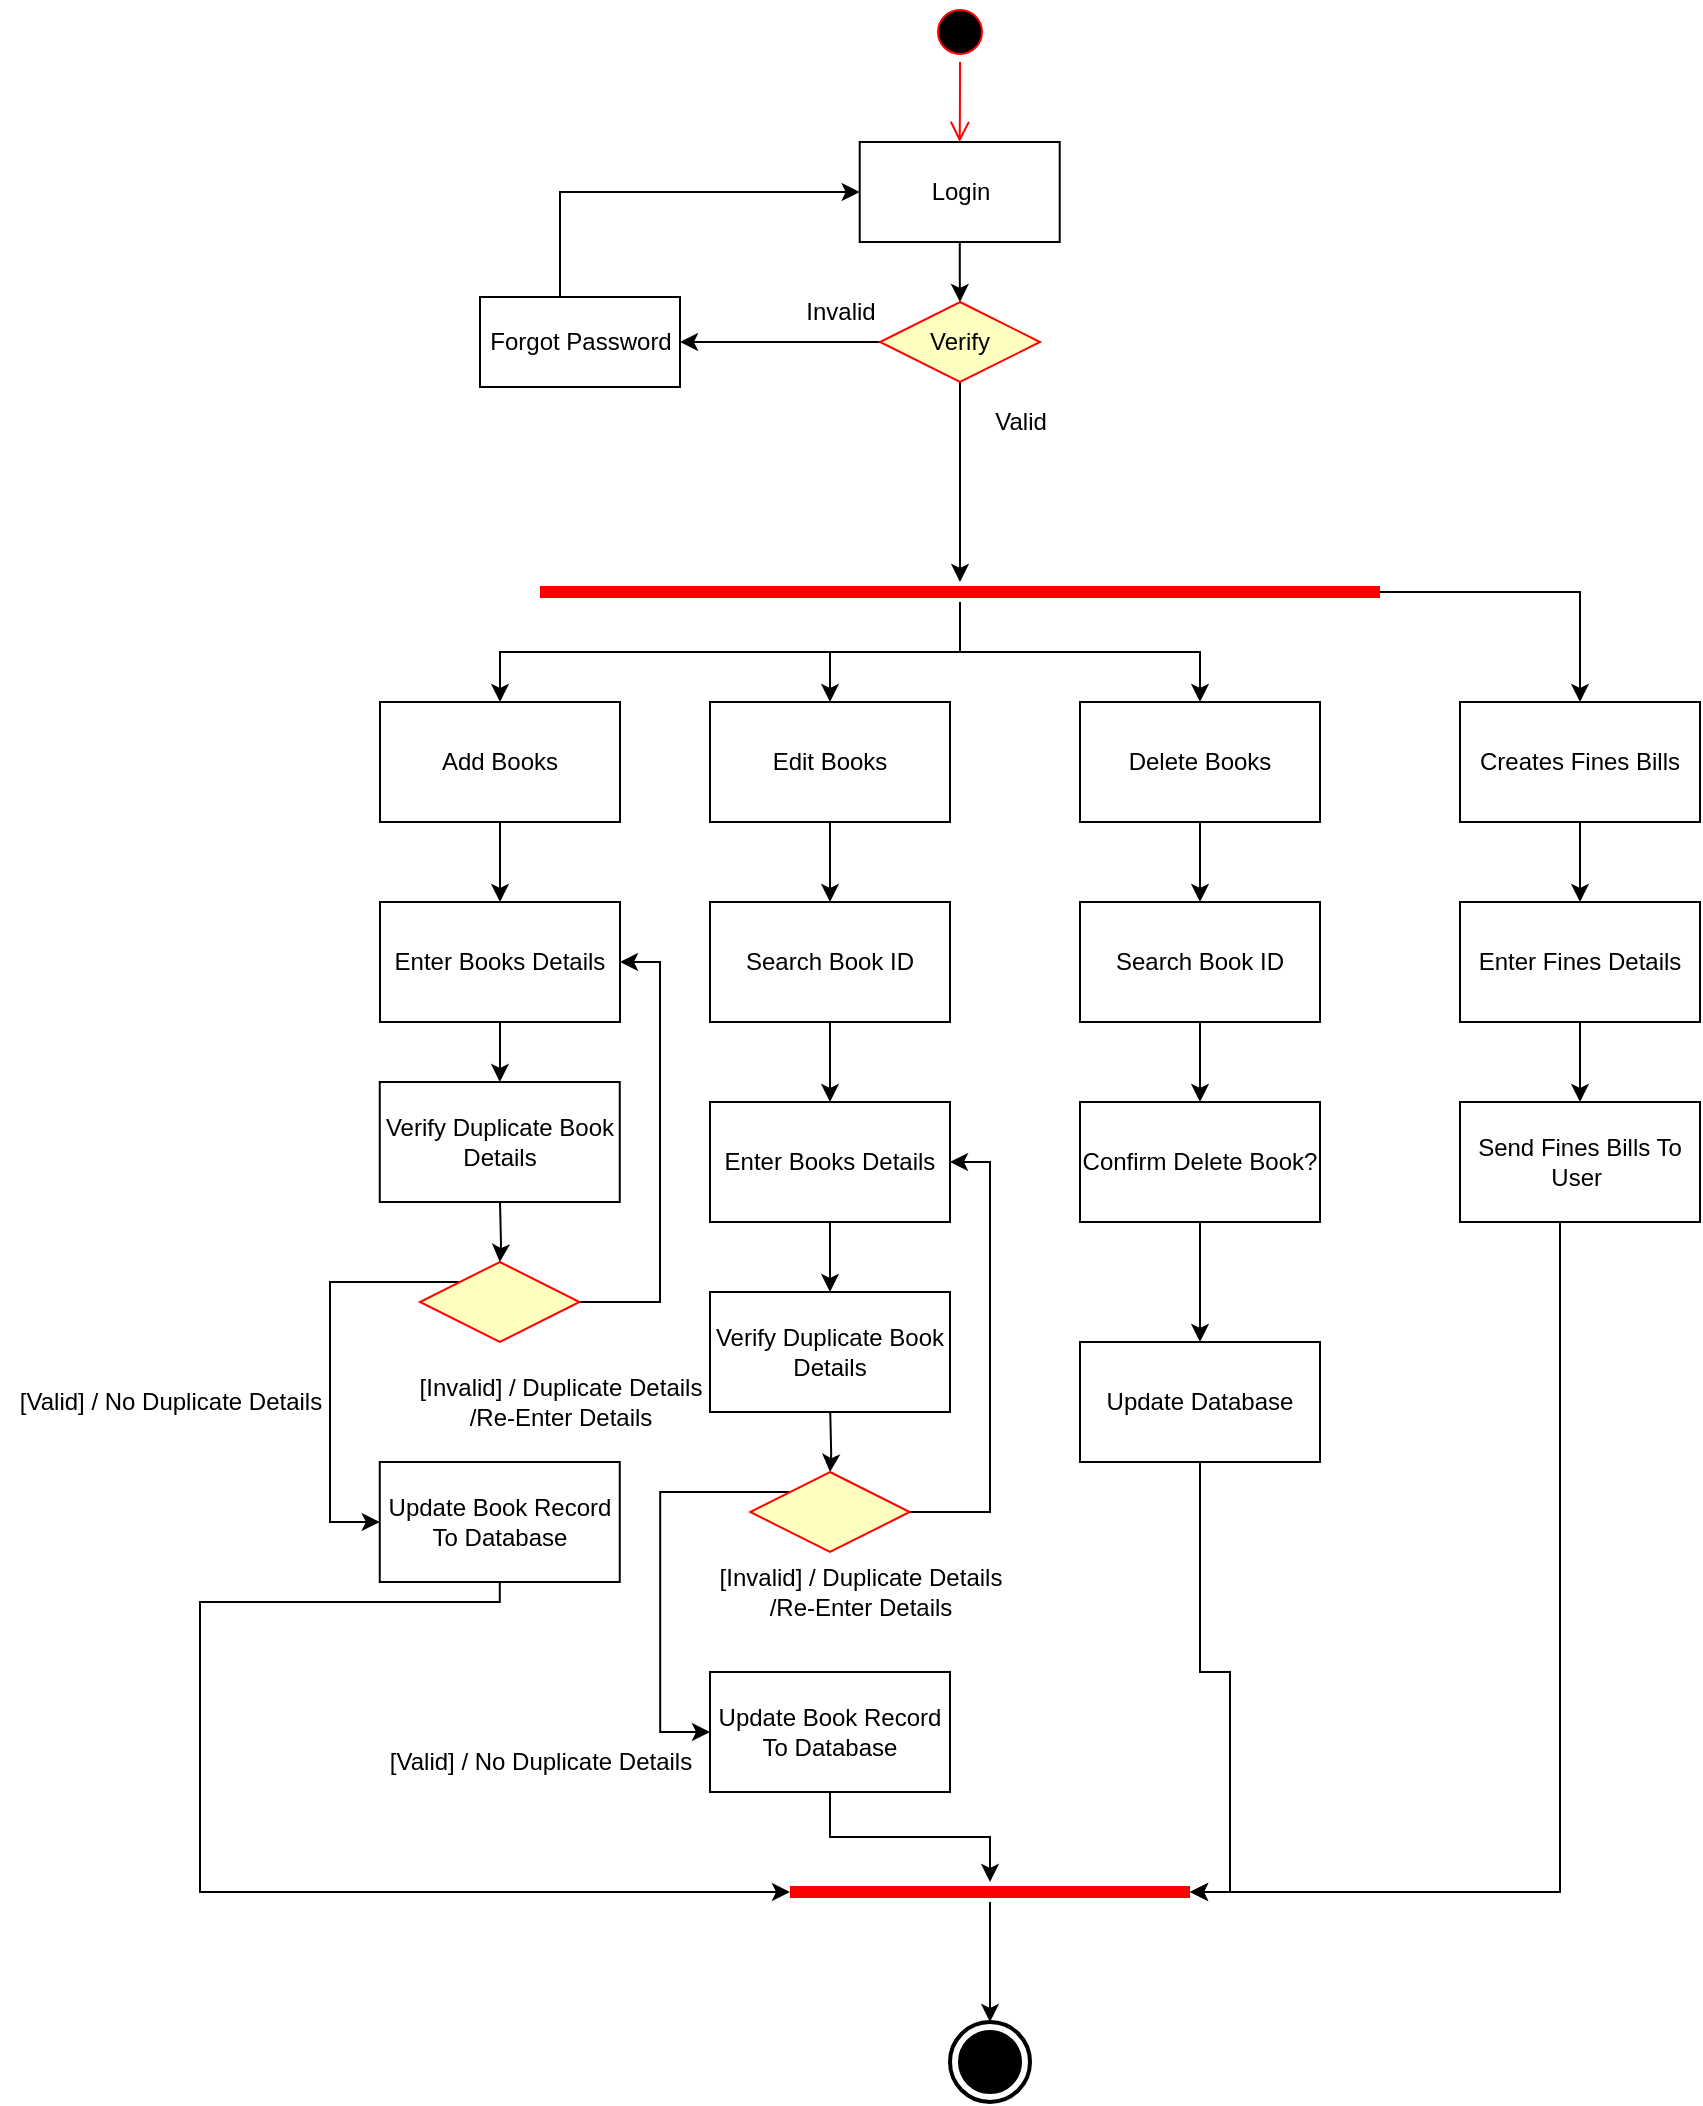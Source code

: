 <mxfile version="13.10.3" type="device"><diagram id="ETwFkZcqAO0cLpbkYlTF" name="Page-1"><mxGraphModel dx="1935" dy="482" grid="1" gridSize="10" guides="1" tooltips="1" connect="1" arrows="1" fold="1" page="1" pageScale="1" pageWidth="827" pageHeight="1169" math="0" shadow="0"><root><mxCell id="0"/><mxCell id="1" parent="0"/><mxCell id="vRXSm-1521n9lJ8JhHMl-1" value="" style="ellipse;html=1;shape=startState;fillColor=#000000;strokeColor=#ff0000;" vertex="1" parent="1"><mxGeometry x="335" y="200" width="30" height="30" as="geometry"/></mxCell><mxCell id="vRXSm-1521n9lJ8JhHMl-2" value="" style="edgeStyle=orthogonalEdgeStyle;html=1;verticalAlign=bottom;endArrow=open;endSize=8;strokeColor=#ff0000;entryX=0.5;entryY=0;entryDx=0;entryDy=0;" edge="1" parent="1" source="vRXSm-1521n9lJ8JhHMl-1" target="vRXSm-1521n9lJ8JhHMl-17"><mxGeometry relative="1" as="geometry"><mxPoint x="355" y="150" as="targetPoint"/></mxGeometry></mxCell><mxCell id="vRXSm-1521n9lJ8JhHMl-5" style="edgeStyle=orthogonalEdgeStyle;rounded=0;orthogonalLoop=1;jettySize=auto;html=1;entryX=1;entryY=0.5;entryDx=0;entryDy=0;" edge="1" parent="1" source="vRXSm-1521n9lJ8JhHMl-6" target="vRXSm-1521n9lJ8JhHMl-23"><mxGeometry relative="1" as="geometry"><mxPoint x="220" y="400" as="targetPoint"/></mxGeometry></mxCell><mxCell id="vRXSm-1521n9lJ8JhHMl-19" style="edgeStyle=orthogonalEdgeStyle;rounded=0;orthogonalLoop=1;jettySize=auto;html=1;" edge="1" parent="1" source="vRXSm-1521n9lJ8JhHMl-6" target="vRXSm-1521n9lJ8JhHMl-25"><mxGeometry relative="1" as="geometry"><mxPoint x="355" y="310" as="targetPoint"/></mxGeometry></mxCell><mxCell id="vRXSm-1521n9lJ8JhHMl-6" value="Verify" style="rhombus;whiteSpace=wrap;html=1;fillColor=#ffffc0;strokeColor=#ff0000;" vertex="1" parent="1"><mxGeometry x="310" y="350" width="80" height="40" as="geometry"/></mxCell><mxCell id="vRXSm-1521n9lJ8JhHMl-103" style="edgeStyle=orthogonalEdgeStyle;rounded=0;orthogonalLoop=1;jettySize=auto;html=1;entryX=0.5;entryY=0;entryDx=0;entryDy=0;" edge="1" parent="1" source="vRXSm-1521n9lJ8JhHMl-17" target="vRXSm-1521n9lJ8JhHMl-6"><mxGeometry relative="1" as="geometry"/></mxCell><mxCell id="vRXSm-1521n9lJ8JhHMl-17" value="Login" style="html=1;dashed=0;whitespace=wrap;" vertex="1" parent="1"><mxGeometry x="299.85" y="270" width="100" height="50" as="geometry"/></mxCell><mxCell id="vRXSm-1521n9lJ8JhHMl-20" value="Valid" style="text;html=1;align=center;verticalAlign=middle;resizable=0;points=[];autosize=1;" vertex="1" parent="1"><mxGeometry x="360" y="400" width="40" height="20" as="geometry"/></mxCell><mxCell id="vRXSm-1521n9lJ8JhHMl-22" value="Invalid" style="text;html=1;align=center;verticalAlign=middle;resizable=0;points=[];autosize=1;" vertex="1" parent="1"><mxGeometry x="265" y="345" width="50" height="20" as="geometry"/></mxCell><mxCell id="vRXSm-1521n9lJ8JhHMl-104" style="edgeStyle=orthogonalEdgeStyle;rounded=0;orthogonalLoop=1;jettySize=auto;html=1;entryX=0;entryY=0.5;entryDx=0;entryDy=0;" edge="1" parent="1" source="vRXSm-1521n9lJ8JhHMl-23" target="vRXSm-1521n9lJ8JhHMl-17"><mxGeometry relative="1" as="geometry"><Array as="points"><mxPoint x="150" y="295"/></Array></mxGeometry></mxCell><mxCell id="vRXSm-1521n9lJ8JhHMl-23" value="Forgot Password" style="html=1;dashed=0;whitespace=wrap;" vertex="1" parent="1"><mxGeometry x="110" y="347.5" width="100" height="45" as="geometry"/></mxCell><mxCell id="vRXSm-1521n9lJ8JhHMl-200" style="edgeStyle=orthogonalEdgeStyle;rounded=0;orthogonalLoop=1;jettySize=auto;html=1;entryX=0.5;entryY=0;entryDx=0;entryDy=0;" edge="1" parent="1" source="vRXSm-1521n9lJ8JhHMl-25" target="vRXSm-1521n9lJ8JhHMl-157"><mxGeometry relative="1" as="geometry"/></mxCell><mxCell id="vRXSm-1521n9lJ8JhHMl-201" style="edgeStyle=orthogonalEdgeStyle;rounded=0;orthogonalLoop=1;jettySize=auto;html=1;entryX=0.5;entryY=0;entryDx=0;entryDy=0;" edge="1" parent="1" source="vRXSm-1521n9lJ8JhHMl-25" target="vRXSm-1521n9lJ8JhHMl-164"><mxGeometry relative="1" as="geometry"/></mxCell><mxCell id="vRXSm-1521n9lJ8JhHMl-202" style="edgeStyle=orthogonalEdgeStyle;rounded=0;orthogonalLoop=1;jettySize=auto;html=1;entryX=0.5;entryY=0;entryDx=0;entryDy=0;" edge="1" parent="1" source="vRXSm-1521n9lJ8JhHMl-25" target="vRXSm-1521n9lJ8JhHMl-180"><mxGeometry relative="1" as="geometry"/></mxCell><mxCell id="vRXSm-1521n9lJ8JhHMl-203" style="edgeStyle=orthogonalEdgeStyle;rounded=0;orthogonalLoop=1;jettySize=auto;html=1;entryX=0.5;entryY=0;entryDx=0;entryDy=0;" edge="1" parent="1" source="vRXSm-1521n9lJ8JhHMl-25" target="vRXSm-1521n9lJ8JhHMl-193"><mxGeometry relative="1" as="geometry"/></mxCell><mxCell id="vRXSm-1521n9lJ8JhHMl-25" value="" style="shape=line;html=1;strokeWidth=6;strokeColor=#ff0000;" vertex="1" parent="1"><mxGeometry x="140" y="490" width="420" height="10" as="geometry"/></mxCell><mxCell id="vRXSm-1521n9lJ8JhHMl-107" style="edgeStyle=orthogonalEdgeStyle;rounded=0;orthogonalLoop=1;jettySize=auto;html=1;entryX=0.5;entryY=0;entryDx=0;entryDy=0;entryPerimeter=0;" edge="1" parent="1" source="vRXSm-1521n9lJ8JhHMl-64" target="vRXSm-1521n9lJ8JhHMl-106"><mxGeometry relative="1" as="geometry"/></mxCell><mxCell id="vRXSm-1521n9lJ8JhHMl-64" value="" style="shape=line;html=1;strokeWidth=6;strokeColor=#ff0000;" vertex="1" parent="1"><mxGeometry x="265" y="1140" width="200" height="10" as="geometry"/></mxCell><mxCell id="vRXSm-1521n9lJ8JhHMl-106" value="" style="html=1;shape=mxgraph.sysml.actFinal;strokeWidth=2;verticalLabelPosition=bottom;verticalAlignment=top;" vertex="1" parent="1"><mxGeometry x="345" y="1210" width="40" height="40" as="geometry"/></mxCell><mxCell id="vRXSm-1521n9lJ8JhHMl-124" style="edgeStyle=orthogonalEdgeStyle;rounded=0;orthogonalLoop=1;jettySize=auto;html=1;" edge="1" parent="1" target="vRXSm-1521n9lJ8JhHMl-128"><mxGeometry relative="1" as="geometry"><mxPoint x="120" y="800" as="sourcePoint"/></mxGeometry></mxCell><mxCell id="vRXSm-1521n9lJ8JhHMl-126" style="edgeStyle=orthogonalEdgeStyle;rounded=0;orthogonalLoop=1;jettySize=auto;html=1;entryX=0;entryY=0.5;entryDx=0;entryDy=0;" edge="1" parent="1" source="vRXSm-1521n9lJ8JhHMl-128" target="vRXSm-1521n9lJ8JhHMl-162"><mxGeometry relative="1" as="geometry"><Array as="points"><mxPoint x="35" y="840"/><mxPoint x="35" y="960"/></Array></mxGeometry></mxCell><mxCell id="vRXSm-1521n9lJ8JhHMl-127" style="edgeStyle=orthogonalEdgeStyle;rounded=0;orthogonalLoop=1;jettySize=auto;html=1;entryX=1;entryY=0.5;entryDx=0;entryDy=0;exitX=1;exitY=0.5;exitDx=0;exitDy=0;" edge="1" parent="1" source="vRXSm-1521n9lJ8JhHMl-128"><mxGeometry relative="1" as="geometry"><mxPoint x="180" y="680" as="targetPoint"/><Array as="points"><mxPoint x="200" y="850"/><mxPoint x="200" y="680"/></Array></mxGeometry></mxCell><mxCell id="vRXSm-1521n9lJ8JhHMl-128" value="" style="rhombus;whiteSpace=wrap;html=1;fillColor=#ffffc0;strokeColor=#ff0000;" vertex="1" parent="1"><mxGeometry x="80" y="830" width="79.75" height="40" as="geometry"/></mxCell><mxCell id="vRXSm-1521n9lJ8JhHMl-129" value="[Valid] / No Duplicate Details" style="text;html=1;align=center;verticalAlign=middle;resizable=0;points=[];autosize=1;" vertex="1" parent="1"><mxGeometry x="-130" y="890" width="170" height="20" as="geometry"/></mxCell><mxCell id="vRXSm-1521n9lJ8JhHMl-130" value="[Invalid] / Duplicate Details&lt;br&gt;/Re-Enter Details" style="text;html=1;align=center;verticalAlign=middle;resizable=0;points=[];autosize=1;" vertex="1" parent="1"><mxGeometry x="220" y="980" width="160" height="30" as="geometry"/></mxCell><mxCell id="vRXSm-1521n9lJ8JhHMl-160" style="edgeStyle=orthogonalEdgeStyle;rounded=0;orthogonalLoop=1;jettySize=auto;html=1;entryX=0.5;entryY=0;entryDx=0;entryDy=0;" edge="1" parent="1" source="vRXSm-1521n9lJ8JhHMl-157" target="vRXSm-1521n9lJ8JhHMl-158"><mxGeometry relative="1" as="geometry"/></mxCell><mxCell id="vRXSm-1521n9lJ8JhHMl-157" value="&lt;span&gt;Add Books&lt;/span&gt;" style="rounded=0;whiteSpace=wrap;html=1;" vertex="1" parent="1"><mxGeometry x="60" y="550" width="120" height="60" as="geometry"/></mxCell><mxCell id="vRXSm-1521n9lJ8JhHMl-163" style="edgeStyle=orthogonalEdgeStyle;rounded=0;orthogonalLoop=1;jettySize=auto;html=1;" edge="1" parent="1" source="vRXSm-1521n9lJ8JhHMl-158" target="vRXSm-1521n9lJ8JhHMl-161"><mxGeometry relative="1" as="geometry"/></mxCell><mxCell id="vRXSm-1521n9lJ8JhHMl-158" value="Enter Books Details" style="rounded=0;whiteSpace=wrap;html=1;" vertex="1" parent="1"><mxGeometry x="60" y="650" width="120" height="60" as="geometry"/></mxCell><mxCell id="vRXSm-1521n9lJ8JhHMl-161" value="Verify Duplicate Book Details" style="rounded=0;whiteSpace=wrap;html=1;" vertex="1" parent="1"><mxGeometry x="59.88" y="740" width="120" height="60" as="geometry"/></mxCell><mxCell id="vRXSm-1521n9lJ8JhHMl-192" style="edgeStyle=orthogonalEdgeStyle;rounded=0;orthogonalLoop=1;jettySize=auto;html=1;entryX=0;entryY=0.5;entryDx=0;entryDy=0;entryPerimeter=0;" edge="1" parent="1" source="vRXSm-1521n9lJ8JhHMl-162" target="vRXSm-1521n9lJ8JhHMl-64"><mxGeometry relative="1" as="geometry"><Array as="points"><mxPoint x="120" y="1000"/><mxPoint x="-30" y="1000"/><mxPoint x="-30" y="1145"/></Array></mxGeometry></mxCell><mxCell id="vRXSm-1521n9lJ8JhHMl-162" value="Update Book Record To Database" style="rounded=0;whiteSpace=wrap;html=1;" vertex="1" parent="1"><mxGeometry x="59.88" y="930" width="120" height="60" as="geometry"/></mxCell><mxCell id="vRXSm-1521n9lJ8JhHMl-168" style="edgeStyle=orthogonalEdgeStyle;rounded=0;orthogonalLoop=1;jettySize=auto;html=1;entryX=0.5;entryY=0;entryDx=0;entryDy=0;" edge="1" parent="1" source="vRXSm-1521n9lJ8JhHMl-164" target="vRXSm-1521n9lJ8JhHMl-165"><mxGeometry relative="1" as="geometry"/></mxCell><mxCell id="vRXSm-1521n9lJ8JhHMl-164" value="Edit Books" style="rounded=0;whiteSpace=wrap;html=1;" vertex="1" parent="1"><mxGeometry x="225" y="550" width="120" height="60" as="geometry"/></mxCell><mxCell id="vRXSm-1521n9lJ8JhHMl-169" style="edgeStyle=orthogonalEdgeStyle;rounded=0;orthogonalLoop=1;jettySize=auto;html=1;entryX=0.5;entryY=0;entryDx=0;entryDy=0;" edge="1" parent="1" source="vRXSm-1521n9lJ8JhHMl-165" target="vRXSm-1521n9lJ8JhHMl-167"><mxGeometry relative="1" as="geometry"/></mxCell><mxCell id="vRXSm-1521n9lJ8JhHMl-165" value="&lt;span&gt;Search Book ID&lt;/span&gt;" style="rounded=0;whiteSpace=wrap;html=1;" vertex="1" parent="1"><mxGeometry x="225" y="650" width="120" height="60" as="geometry"/></mxCell><mxCell id="vRXSm-1521n9lJ8JhHMl-176" style="edgeStyle=orthogonalEdgeStyle;rounded=0;orthogonalLoop=1;jettySize=auto;html=1;entryX=0.5;entryY=0;entryDx=0;entryDy=0;" edge="1" parent="1" source="vRXSm-1521n9lJ8JhHMl-167" target="vRXSm-1521n9lJ8JhHMl-175"><mxGeometry relative="1" as="geometry"/></mxCell><mxCell id="vRXSm-1521n9lJ8JhHMl-167" value="Enter Books Details" style="rounded=0;whiteSpace=wrap;html=1;" vertex="1" parent="1"><mxGeometry x="225" y="750" width="120" height="60" as="geometry"/></mxCell><mxCell id="vRXSm-1521n9lJ8JhHMl-171" style="edgeStyle=orthogonalEdgeStyle;rounded=0;orthogonalLoop=1;jettySize=auto;html=1;" edge="1" parent="1" target="vRXSm-1521n9lJ8JhHMl-173"><mxGeometry relative="1" as="geometry"><mxPoint x="285.12" y="905" as="sourcePoint"/></mxGeometry></mxCell><mxCell id="vRXSm-1521n9lJ8JhHMl-172" style="edgeStyle=orthogonalEdgeStyle;rounded=0;orthogonalLoop=1;jettySize=auto;html=1;entryX=0;entryY=0.5;entryDx=0;entryDy=0;" edge="1" parent="1" source="vRXSm-1521n9lJ8JhHMl-173" target="vRXSm-1521n9lJ8JhHMl-174"><mxGeometry relative="1" as="geometry"><Array as="points"><mxPoint x="200.12" y="945"/><mxPoint x="200.12" y="1065"/></Array></mxGeometry></mxCell><mxCell id="vRXSm-1521n9lJ8JhHMl-178" style="edgeStyle=orthogonalEdgeStyle;rounded=0;orthogonalLoop=1;jettySize=auto;html=1;entryX=1;entryY=0.5;entryDx=0;entryDy=0;" edge="1" parent="1" source="vRXSm-1521n9lJ8JhHMl-173" target="vRXSm-1521n9lJ8JhHMl-167"><mxGeometry relative="1" as="geometry"><Array as="points"><mxPoint x="365" y="955"/><mxPoint x="365" y="780"/></Array></mxGeometry></mxCell><mxCell id="vRXSm-1521n9lJ8JhHMl-173" value="" style="rhombus;whiteSpace=wrap;html=1;fillColor=#ffffc0;strokeColor=#ff0000;" vertex="1" parent="1"><mxGeometry x="245.12" y="935" width="79.75" height="40" as="geometry"/></mxCell><mxCell id="vRXSm-1521n9lJ8JhHMl-191" style="edgeStyle=orthogonalEdgeStyle;rounded=0;orthogonalLoop=1;jettySize=auto;html=1;" edge="1" parent="1" source="vRXSm-1521n9lJ8JhHMl-174" target="vRXSm-1521n9lJ8JhHMl-64"><mxGeometry relative="1" as="geometry"/></mxCell><mxCell id="vRXSm-1521n9lJ8JhHMl-174" value="Update Book Record To Database" style="rounded=0;whiteSpace=wrap;html=1;" vertex="1" parent="1"><mxGeometry x="225" y="1035" width="120" height="60" as="geometry"/></mxCell><mxCell id="vRXSm-1521n9lJ8JhHMl-175" value="Verify Duplicate Book Details" style="rounded=0;whiteSpace=wrap;html=1;" vertex="1" parent="1"><mxGeometry x="225" y="845" width="120" height="60" as="geometry"/></mxCell><mxCell id="vRXSm-1521n9lJ8JhHMl-177" value="[Valid] / No Duplicate Details" style="text;html=1;align=center;verticalAlign=middle;resizable=0;points=[];autosize=1;" vertex="1" parent="1"><mxGeometry x="55" y="1070" width="170" height="20" as="geometry"/></mxCell><mxCell id="vRXSm-1521n9lJ8JhHMl-179" value="[Invalid] / Duplicate Details&lt;br&gt;/Re-Enter Details" style="text;html=1;align=center;verticalAlign=middle;resizable=0;points=[];autosize=1;" vertex="1" parent="1"><mxGeometry x="70" y="885" width="160" height="30" as="geometry"/></mxCell><mxCell id="vRXSm-1521n9lJ8JhHMl-184" style="edgeStyle=orthogonalEdgeStyle;rounded=0;orthogonalLoop=1;jettySize=auto;html=1;entryX=0.5;entryY=0;entryDx=0;entryDy=0;" edge="1" parent="1" source="vRXSm-1521n9lJ8JhHMl-180" target="vRXSm-1521n9lJ8JhHMl-181"><mxGeometry relative="1" as="geometry"/></mxCell><mxCell id="vRXSm-1521n9lJ8JhHMl-180" value="Delete Books" style="rounded=0;whiteSpace=wrap;html=1;" vertex="1" parent="1"><mxGeometry x="410" y="550" width="120" height="60" as="geometry"/></mxCell><mxCell id="vRXSm-1521n9lJ8JhHMl-187" style="edgeStyle=orthogonalEdgeStyle;rounded=0;orthogonalLoop=1;jettySize=auto;html=1;entryX=0.5;entryY=0;entryDx=0;entryDy=0;" edge="1" parent="1" source="vRXSm-1521n9lJ8JhHMl-181" target="vRXSm-1521n9lJ8JhHMl-182"><mxGeometry relative="1" as="geometry"/></mxCell><mxCell id="vRXSm-1521n9lJ8JhHMl-181" value="Search Book ID" style="rounded=0;whiteSpace=wrap;html=1;" vertex="1" parent="1"><mxGeometry x="410" y="650" width="120" height="60" as="geometry"/></mxCell><mxCell id="vRXSm-1521n9lJ8JhHMl-189" style="edgeStyle=orthogonalEdgeStyle;rounded=0;orthogonalLoop=1;jettySize=auto;html=1;entryX=0.5;entryY=0;entryDx=0;entryDy=0;" edge="1" parent="1" source="vRXSm-1521n9lJ8JhHMl-182" target="vRXSm-1521n9lJ8JhHMl-188"><mxGeometry relative="1" as="geometry"/></mxCell><mxCell id="vRXSm-1521n9lJ8JhHMl-182" value="Confirm Delete Book?" style="rounded=0;whiteSpace=wrap;html=1;" vertex="1" parent="1"><mxGeometry x="410" y="750" width="120" height="60" as="geometry"/></mxCell><mxCell id="vRXSm-1521n9lJ8JhHMl-190" style="edgeStyle=orthogonalEdgeStyle;rounded=0;orthogonalLoop=1;jettySize=auto;html=1;entryX=1;entryY=0.5;entryDx=0;entryDy=0;entryPerimeter=0;" edge="1" parent="1" source="vRXSm-1521n9lJ8JhHMl-188" target="vRXSm-1521n9lJ8JhHMl-64"><mxGeometry relative="1" as="geometry"/></mxCell><mxCell id="vRXSm-1521n9lJ8JhHMl-188" value="Update Database" style="rounded=0;whiteSpace=wrap;html=1;" vertex="1" parent="1"><mxGeometry x="410" y="870" width="120" height="60" as="geometry"/></mxCell><mxCell id="vRXSm-1521n9lJ8JhHMl-197" style="edgeStyle=orthogonalEdgeStyle;rounded=0;orthogonalLoop=1;jettySize=auto;html=1;entryX=0.5;entryY=0;entryDx=0;entryDy=0;" edge="1" parent="1" source="vRXSm-1521n9lJ8JhHMl-193" target="vRXSm-1521n9lJ8JhHMl-196"><mxGeometry relative="1" as="geometry"/></mxCell><mxCell id="vRXSm-1521n9lJ8JhHMl-193" value="Creates Fines Bills" style="rounded=0;whiteSpace=wrap;html=1;" vertex="1" parent="1"><mxGeometry x="600" y="550" width="120" height="60" as="geometry"/></mxCell><mxCell id="vRXSm-1521n9lJ8JhHMl-199" style="edgeStyle=orthogonalEdgeStyle;rounded=0;orthogonalLoop=1;jettySize=auto;html=1;entryX=1;entryY=0.5;entryDx=0;entryDy=0;entryPerimeter=0;" edge="1" parent="1" source="vRXSm-1521n9lJ8JhHMl-195" target="vRXSm-1521n9lJ8JhHMl-64"><mxGeometry relative="1" as="geometry"><Array as="points"><mxPoint x="650" y="1145"/></Array></mxGeometry></mxCell><mxCell id="vRXSm-1521n9lJ8JhHMl-195" value="Send Fines Bills To User&amp;nbsp;" style="rounded=0;whiteSpace=wrap;html=1;" vertex="1" parent="1"><mxGeometry x="600" y="750" width="120" height="60" as="geometry"/></mxCell><mxCell id="vRXSm-1521n9lJ8JhHMl-198" style="edgeStyle=orthogonalEdgeStyle;rounded=0;orthogonalLoop=1;jettySize=auto;html=1;" edge="1" parent="1" source="vRXSm-1521n9lJ8JhHMl-196" target="vRXSm-1521n9lJ8JhHMl-195"><mxGeometry relative="1" as="geometry"/></mxCell><mxCell id="vRXSm-1521n9lJ8JhHMl-196" value="Enter Fines Details" style="rounded=0;whiteSpace=wrap;html=1;" vertex="1" parent="1"><mxGeometry x="600" y="650" width="120" height="60" as="geometry"/></mxCell></root></mxGraphModel></diagram></mxfile>